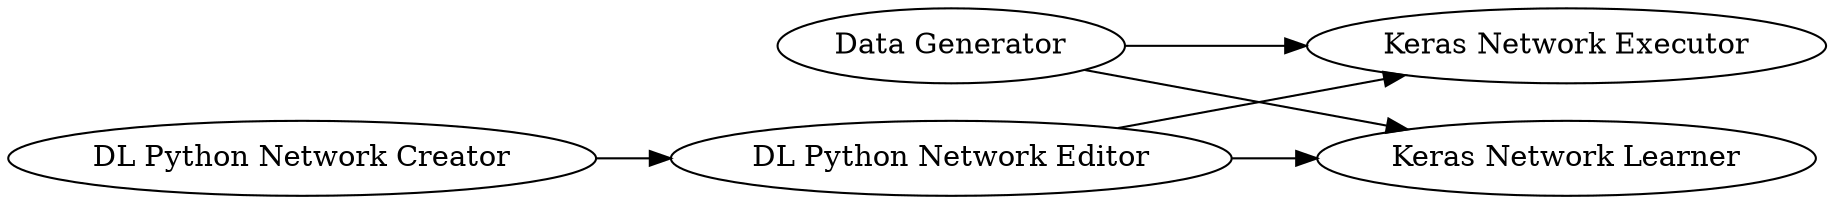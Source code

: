 digraph {
	3 -> 4
	3 -> 5
	1 -> 2
	2 -> 5
	2 -> 4
	5 [label="Keras Network Learner"]
	1 [label="DL Python Network Creator"]
	4 [label="Keras Network Executor"]
	3 [label="Data Generator"]
	2 [label="DL Python Network Editor"]
	rankdir=LR
}
